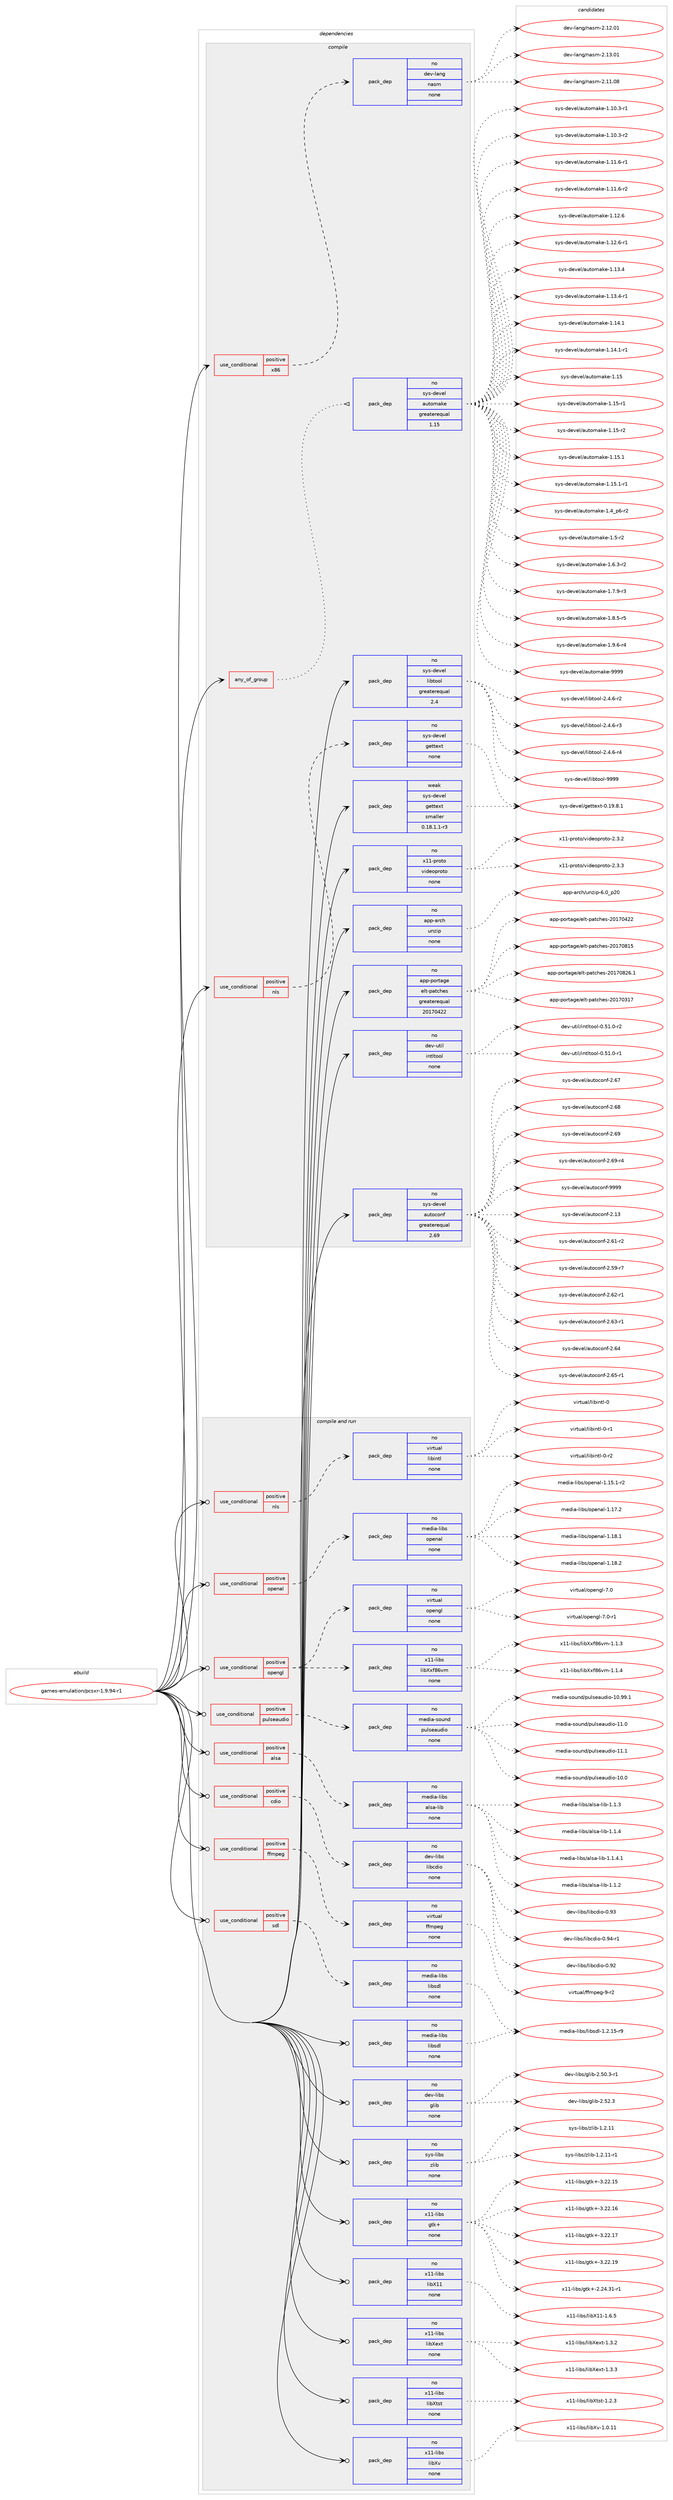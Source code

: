 digraph prolog {

# *************
# Graph options
# *************

newrank=true;
concentrate=true;
compound=true;
graph [rankdir=LR,fontname=Helvetica,fontsize=10,ranksep=1.5];#, ranksep=2.5, nodesep=0.2];
edge  [arrowhead=vee];
node  [fontname=Helvetica,fontsize=10];

# **********
# The ebuild
# **********

subgraph cluster_leftcol {
color=gray;
rank=same;
label=<<i>ebuild</i>>;
id [label="games-emulation/pcsxr-1.9.94-r1", color=red, width=4, href="../games-emulation/pcsxr-1.9.94-r1.svg"];
}

# ****************
# The dependencies
# ****************

subgraph cluster_midcol {
color=gray;
label=<<i>dependencies</i>>;
subgraph cluster_compile {
fillcolor="#eeeeee";
style=filled;
label=<<i>compile</i>>;
subgraph any4419 {
dependency296957 [label=<<TABLE BORDER="0" CELLBORDER="1" CELLSPACING="0" CELLPADDING="4"><TR><TD CELLPADDING="10">any_of_group</TD></TR></TABLE>>, shape=none, color=red];subgraph pack212446 {
dependency296958 [label=<<TABLE BORDER="0" CELLBORDER="1" CELLSPACING="0" CELLPADDING="4" WIDTH="220"><TR><TD ROWSPAN="6" CELLPADDING="30">pack_dep</TD></TR><TR><TD WIDTH="110">no</TD></TR><TR><TD>sys-devel</TD></TR><TR><TD>automake</TD></TR><TR><TD>greaterequal</TD></TR><TR><TD>1.15</TD></TR></TABLE>>, shape=none, color=blue];
}
dependency296957:e -> dependency296958:w [weight=20,style="dotted",arrowhead="oinv"];
}
id:e -> dependency296957:w [weight=20,style="solid",arrowhead="vee"];
subgraph cond80039 {
dependency296959 [label=<<TABLE BORDER="0" CELLBORDER="1" CELLSPACING="0" CELLPADDING="4"><TR><TD ROWSPAN="3" CELLPADDING="10">use_conditional</TD></TR><TR><TD>positive</TD></TR><TR><TD>nls</TD></TR></TABLE>>, shape=none, color=red];
subgraph pack212447 {
dependency296960 [label=<<TABLE BORDER="0" CELLBORDER="1" CELLSPACING="0" CELLPADDING="4" WIDTH="220"><TR><TD ROWSPAN="6" CELLPADDING="30">pack_dep</TD></TR><TR><TD WIDTH="110">no</TD></TR><TR><TD>sys-devel</TD></TR><TR><TD>gettext</TD></TR><TR><TD>none</TD></TR><TR><TD></TD></TR></TABLE>>, shape=none, color=blue];
}
dependency296959:e -> dependency296960:w [weight=20,style="dashed",arrowhead="vee"];
}
id:e -> dependency296959:w [weight=20,style="solid",arrowhead="vee"];
subgraph cond80040 {
dependency296961 [label=<<TABLE BORDER="0" CELLBORDER="1" CELLSPACING="0" CELLPADDING="4"><TR><TD ROWSPAN="3" CELLPADDING="10">use_conditional</TD></TR><TR><TD>positive</TD></TR><TR><TD>x86</TD></TR></TABLE>>, shape=none, color=red];
subgraph pack212448 {
dependency296962 [label=<<TABLE BORDER="0" CELLBORDER="1" CELLSPACING="0" CELLPADDING="4" WIDTH="220"><TR><TD ROWSPAN="6" CELLPADDING="30">pack_dep</TD></TR><TR><TD WIDTH="110">no</TD></TR><TR><TD>dev-lang</TD></TR><TR><TD>nasm</TD></TR><TR><TD>none</TD></TR><TR><TD></TD></TR></TABLE>>, shape=none, color=blue];
}
dependency296961:e -> dependency296962:w [weight=20,style="dashed",arrowhead="vee"];
}
id:e -> dependency296961:w [weight=20,style="solid",arrowhead="vee"];
subgraph pack212449 {
dependency296963 [label=<<TABLE BORDER="0" CELLBORDER="1" CELLSPACING="0" CELLPADDING="4" WIDTH="220"><TR><TD ROWSPAN="6" CELLPADDING="30">pack_dep</TD></TR><TR><TD WIDTH="110">no</TD></TR><TR><TD>app-arch</TD></TR><TR><TD>unzip</TD></TR><TR><TD>none</TD></TR><TR><TD></TD></TR></TABLE>>, shape=none, color=blue];
}
id:e -> dependency296963:w [weight=20,style="solid",arrowhead="vee"];
subgraph pack212450 {
dependency296964 [label=<<TABLE BORDER="0" CELLBORDER="1" CELLSPACING="0" CELLPADDING="4" WIDTH="220"><TR><TD ROWSPAN="6" CELLPADDING="30">pack_dep</TD></TR><TR><TD WIDTH="110">no</TD></TR><TR><TD>app-portage</TD></TR><TR><TD>elt-patches</TD></TR><TR><TD>greaterequal</TD></TR><TR><TD>20170422</TD></TR></TABLE>>, shape=none, color=blue];
}
id:e -> dependency296964:w [weight=20,style="solid",arrowhead="vee"];
subgraph pack212451 {
dependency296965 [label=<<TABLE BORDER="0" CELLBORDER="1" CELLSPACING="0" CELLPADDING="4" WIDTH="220"><TR><TD ROWSPAN="6" CELLPADDING="30">pack_dep</TD></TR><TR><TD WIDTH="110">no</TD></TR><TR><TD>dev-util</TD></TR><TR><TD>intltool</TD></TR><TR><TD>none</TD></TR><TR><TD></TD></TR></TABLE>>, shape=none, color=blue];
}
id:e -> dependency296965:w [weight=20,style="solid",arrowhead="vee"];
subgraph pack212452 {
dependency296966 [label=<<TABLE BORDER="0" CELLBORDER="1" CELLSPACING="0" CELLPADDING="4" WIDTH="220"><TR><TD ROWSPAN="6" CELLPADDING="30">pack_dep</TD></TR><TR><TD WIDTH="110">no</TD></TR><TR><TD>sys-devel</TD></TR><TR><TD>autoconf</TD></TR><TR><TD>greaterequal</TD></TR><TR><TD>2.69</TD></TR></TABLE>>, shape=none, color=blue];
}
id:e -> dependency296966:w [weight=20,style="solid",arrowhead="vee"];
subgraph pack212453 {
dependency296967 [label=<<TABLE BORDER="0" CELLBORDER="1" CELLSPACING="0" CELLPADDING="4" WIDTH="220"><TR><TD ROWSPAN="6" CELLPADDING="30">pack_dep</TD></TR><TR><TD WIDTH="110">no</TD></TR><TR><TD>sys-devel</TD></TR><TR><TD>libtool</TD></TR><TR><TD>greaterequal</TD></TR><TR><TD>2.4</TD></TR></TABLE>>, shape=none, color=blue];
}
id:e -> dependency296967:w [weight=20,style="solid",arrowhead="vee"];
subgraph pack212454 {
dependency296968 [label=<<TABLE BORDER="0" CELLBORDER="1" CELLSPACING="0" CELLPADDING="4" WIDTH="220"><TR><TD ROWSPAN="6" CELLPADDING="30">pack_dep</TD></TR><TR><TD WIDTH="110">no</TD></TR><TR><TD>x11-proto</TD></TR><TR><TD>videoproto</TD></TR><TR><TD>none</TD></TR><TR><TD></TD></TR></TABLE>>, shape=none, color=blue];
}
id:e -> dependency296968:w [weight=20,style="solid",arrowhead="vee"];
subgraph pack212455 {
dependency296969 [label=<<TABLE BORDER="0" CELLBORDER="1" CELLSPACING="0" CELLPADDING="4" WIDTH="220"><TR><TD ROWSPAN="6" CELLPADDING="30">pack_dep</TD></TR><TR><TD WIDTH="110">weak</TD></TR><TR><TD>sys-devel</TD></TR><TR><TD>gettext</TD></TR><TR><TD>smaller</TD></TR><TR><TD>0.18.1.1-r3</TD></TR></TABLE>>, shape=none, color=blue];
}
id:e -> dependency296969:w [weight=20,style="solid",arrowhead="vee"];
}
subgraph cluster_compileandrun {
fillcolor="#eeeeee";
style=filled;
label=<<i>compile and run</i>>;
subgraph cond80041 {
dependency296970 [label=<<TABLE BORDER="0" CELLBORDER="1" CELLSPACING="0" CELLPADDING="4"><TR><TD ROWSPAN="3" CELLPADDING="10">use_conditional</TD></TR><TR><TD>positive</TD></TR><TR><TD>alsa</TD></TR></TABLE>>, shape=none, color=red];
subgraph pack212456 {
dependency296971 [label=<<TABLE BORDER="0" CELLBORDER="1" CELLSPACING="0" CELLPADDING="4" WIDTH="220"><TR><TD ROWSPAN="6" CELLPADDING="30">pack_dep</TD></TR><TR><TD WIDTH="110">no</TD></TR><TR><TD>media-libs</TD></TR><TR><TD>alsa-lib</TD></TR><TR><TD>none</TD></TR><TR><TD></TD></TR></TABLE>>, shape=none, color=blue];
}
dependency296970:e -> dependency296971:w [weight=20,style="dashed",arrowhead="vee"];
}
id:e -> dependency296970:w [weight=20,style="solid",arrowhead="odotvee"];
subgraph cond80042 {
dependency296972 [label=<<TABLE BORDER="0" CELLBORDER="1" CELLSPACING="0" CELLPADDING="4"><TR><TD ROWSPAN="3" CELLPADDING="10">use_conditional</TD></TR><TR><TD>positive</TD></TR><TR><TD>cdio</TD></TR></TABLE>>, shape=none, color=red];
subgraph pack212457 {
dependency296973 [label=<<TABLE BORDER="0" CELLBORDER="1" CELLSPACING="0" CELLPADDING="4" WIDTH="220"><TR><TD ROWSPAN="6" CELLPADDING="30">pack_dep</TD></TR><TR><TD WIDTH="110">no</TD></TR><TR><TD>dev-libs</TD></TR><TR><TD>libcdio</TD></TR><TR><TD>none</TD></TR><TR><TD></TD></TR></TABLE>>, shape=none, color=blue];
}
dependency296972:e -> dependency296973:w [weight=20,style="dashed",arrowhead="vee"];
}
id:e -> dependency296972:w [weight=20,style="solid",arrowhead="odotvee"];
subgraph cond80043 {
dependency296974 [label=<<TABLE BORDER="0" CELLBORDER="1" CELLSPACING="0" CELLPADDING="4"><TR><TD ROWSPAN="3" CELLPADDING="10">use_conditional</TD></TR><TR><TD>positive</TD></TR><TR><TD>ffmpeg</TD></TR></TABLE>>, shape=none, color=red];
subgraph pack212458 {
dependency296975 [label=<<TABLE BORDER="0" CELLBORDER="1" CELLSPACING="0" CELLPADDING="4" WIDTH="220"><TR><TD ROWSPAN="6" CELLPADDING="30">pack_dep</TD></TR><TR><TD WIDTH="110">no</TD></TR><TR><TD>virtual</TD></TR><TR><TD>ffmpeg</TD></TR><TR><TD>none</TD></TR><TR><TD></TD></TR></TABLE>>, shape=none, color=blue];
}
dependency296974:e -> dependency296975:w [weight=20,style="dashed",arrowhead="vee"];
}
id:e -> dependency296974:w [weight=20,style="solid",arrowhead="odotvee"];
subgraph cond80044 {
dependency296976 [label=<<TABLE BORDER="0" CELLBORDER="1" CELLSPACING="0" CELLPADDING="4"><TR><TD ROWSPAN="3" CELLPADDING="10">use_conditional</TD></TR><TR><TD>positive</TD></TR><TR><TD>nls</TD></TR></TABLE>>, shape=none, color=red];
subgraph pack212459 {
dependency296977 [label=<<TABLE BORDER="0" CELLBORDER="1" CELLSPACING="0" CELLPADDING="4" WIDTH="220"><TR><TD ROWSPAN="6" CELLPADDING="30">pack_dep</TD></TR><TR><TD WIDTH="110">no</TD></TR><TR><TD>virtual</TD></TR><TR><TD>libintl</TD></TR><TR><TD>none</TD></TR><TR><TD></TD></TR></TABLE>>, shape=none, color=blue];
}
dependency296976:e -> dependency296977:w [weight=20,style="dashed",arrowhead="vee"];
}
id:e -> dependency296976:w [weight=20,style="solid",arrowhead="odotvee"];
subgraph cond80045 {
dependency296978 [label=<<TABLE BORDER="0" CELLBORDER="1" CELLSPACING="0" CELLPADDING="4"><TR><TD ROWSPAN="3" CELLPADDING="10">use_conditional</TD></TR><TR><TD>positive</TD></TR><TR><TD>openal</TD></TR></TABLE>>, shape=none, color=red];
subgraph pack212460 {
dependency296979 [label=<<TABLE BORDER="0" CELLBORDER="1" CELLSPACING="0" CELLPADDING="4" WIDTH="220"><TR><TD ROWSPAN="6" CELLPADDING="30">pack_dep</TD></TR><TR><TD WIDTH="110">no</TD></TR><TR><TD>media-libs</TD></TR><TR><TD>openal</TD></TR><TR><TD>none</TD></TR><TR><TD></TD></TR></TABLE>>, shape=none, color=blue];
}
dependency296978:e -> dependency296979:w [weight=20,style="dashed",arrowhead="vee"];
}
id:e -> dependency296978:w [weight=20,style="solid",arrowhead="odotvee"];
subgraph cond80046 {
dependency296980 [label=<<TABLE BORDER="0" CELLBORDER="1" CELLSPACING="0" CELLPADDING="4"><TR><TD ROWSPAN="3" CELLPADDING="10">use_conditional</TD></TR><TR><TD>positive</TD></TR><TR><TD>opengl</TD></TR></TABLE>>, shape=none, color=red];
subgraph pack212461 {
dependency296981 [label=<<TABLE BORDER="0" CELLBORDER="1" CELLSPACING="0" CELLPADDING="4" WIDTH="220"><TR><TD ROWSPAN="6" CELLPADDING="30">pack_dep</TD></TR><TR><TD WIDTH="110">no</TD></TR><TR><TD>virtual</TD></TR><TR><TD>opengl</TD></TR><TR><TD>none</TD></TR><TR><TD></TD></TR></TABLE>>, shape=none, color=blue];
}
dependency296980:e -> dependency296981:w [weight=20,style="dashed",arrowhead="vee"];
subgraph pack212462 {
dependency296982 [label=<<TABLE BORDER="0" CELLBORDER="1" CELLSPACING="0" CELLPADDING="4" WIDTH="220"><TR><TD ROWSPAN="6" CELLPADDING="30">pack_dep</TD></TR><TR><TD WIDTH="110">no</TD></TR><TR><TD>x11-libs</TD></TR><TR><TD>libXxf86vm</TD></TR><TR><TD>none</TD></TR><TR><TD></TD></TR></TABLE>>, shape=none, color=blue];
}
dependency296980:e -> dependency296982:w [weight=20,style="dashed",arrowhead="vee"];
}
id:e -> dependency296980:w [weight=20,style="solid",arrowhead="odotvee"];
subgraph cond80047 {
dependency296983 [label=<<TABLE BORDER="0" CELLBORDER="1" CELLSPACING="0" CELLPADDING="4"><TR><TD ROWSPAN="3" CELLPADDING="10">use_conditional</TD></TR><TR><TD>positive</TD></TR><TR><TD>pulseaudio</TD></TR></TABLE>>, shape=none, color=red];
subgraph pack212463 {
dependency296984 [label=<<TABLE BORDER="0" CELLBORDER="1" CELLSPACING="0" CELLPADDING="4" WIDTH="220"><TR><TD ROWSPAN="6" CELLPADDING="30">pack_dep</TD></TR><TR><TD WIDTH="110">no</TD></TR><TR><TD>media-sound</TD></TR><TR><TD>pulseaudio</TD></TR><TR><TD>none</TD></TR><TR><TD></TD></TR></TABLE>>, shape=none, color=blue];
}
dependency296983:e -> dependency296984:w [weight=20,style="dashed",arrowhead="vee"];
}
id:e -> dependency296983:w [weight=20,style="solid",arrowhead="odotvee"];
subgraph cond80048 {
dependency296985 [label=<<TABLE BORDER="0" CELLBORDER="1" CELLSPACING="0" CELLPADDING="4"><TR><TD ROWSPAN="3" CELLPADDING="10">use_conditional</TD></TR><TR><TD>positive</TD></TR><TR><TD>sdl</TD></TR></TABLE>>, shape=none, color=red];
subgraph pack212464 {
dependency296986 [label=<<TABLE BORDER="0" CELLBORDER="1" CELLSPACING="0" CELLPADDING="4" WIDTH="220"><TR><TD ROWSPAN="6" CELLPADDING="30">pack_dep</TD></TR><TR><TD WIDTH="110">no</TD></TR><TR><TD>media-libs</TD></TR><TR><TD>libsdl</TD></TR><TR><TD>none</TD></TR><TR><TD></TD></TR></TABLE>>, shape=none, color=blue];
}
dependency296985:e -> dependency296986:w [weight=20,style="dashed",arrowhead="vee"];
}
id:e -> dependency296985:w [weight=20,style="solid",arrowhead="odotvee"];
subgraph pack212465 {
dependency296987 [label=<<TABLE BORDER="0" CELLBORDER="1" CELLSPACING="0" CELLPADDING="4" WIDTH="220"><TR><TD ROWSPAN="6" CELLPADDING="30">pack_dep</TD></TR><TR><TD WIDTH="110">no</TD></TR><TR><TD>dev-libs</TD></TR><TR><TD>glib</TD></TR><TR><TD>none</TD></TR><TR><TD></TD></TR></TABLE>>, shape=none, color=blue];
}
id:e -> dependency296987:w [weight=20,style="solid",arrowhead="odotvee"];
subgraph pack212466 {
dependency296988 [label=<<TABLE BORDER="0" CELLBORDER="1" CELLSPACING="0" CELLPADDING="4" WIDTH="220"><TR><TD ROWSPAN="6" CELLPADDING="30">pack_dep</TD></TR><TR><TD WIDTH="110">no</TD></TR><TR><TD>media-libs</TD></TR><TR><TD>libsdl</TD></TR><TR><TD>none</TD></TR><TR><TD></TD></TR></TABLE>>, shape=none, color=blue];
}
id:e -> dependency296988:w [weight=20,style="solid",arrowhead="odotvee"];
subgraph pack212467 {
dependency296989 [label=<<TABLE BORDER="0" CELLBORDER="1" CELLSPACING="0" CELLPADDING="4" WIDTH="220"><TR><TD ROWSPAN="6" CELLPADDING="30">pack_dep</TD></TR><TR><TD WIDTH="110">no</TD></TR><TR><TD>sys-libs</TD></TR><TR><TD>zlib</TD></TR><TR><TD>none</TD></TR><TR><TD></TD></TR></TABLE>>, shape=none, color=blue];
}
id:e -> dependency296989:w [weight=20,style="solid",arrowhead="odotvee"];
subgraph pack212468 {
dependency296990 [label=<<TABLE BORDER="0" CELLBORDER="1" CELLSPACING="0" CELLPADDING="4" WIDTH="220"><TR><TD ROWSPAN="6" CELLPADDING="30">pack_dep</TD></TR><TR><TD WIDTH="110">no</TD></TR><TR><TD>x11-libs</TD></TR><TR><TD>gtk+</TD></TR><TR><TD>none</TD></TR><TR><TD></TD></TR></TABLE>>, shape=none, color=blue];
}
id:e -> dependency296990:w [weight=20,style="solid",arrowhead="odotvee"];
subgraph pack212469 {
dependency296991 [label=<<TABLE BORDER="0" CELLBORDER="1" CELLSPACING="0" CELLPADDING="4" WIDTH="220"><TR><TD ROWSPAN="6" CELLPADDING="30">pack_dep</TD></TR><TR><TD WIDTH="110">no</TD></TR><TR><TD>x11-libs</TD></TR><TR><TD>libX11</TD></TR><TR><TD>none</TD></TR><TR><TD></TD></TR></TABLE>>, shape=none, color=blue];
}
id:e -> dependency296991:w [weight=20,style="solid",arrowhead="odotvee"];
subgraph pack212470 {
dependency296992 [label=<<TABLE BORDER="0" CELLBORDER="1" CELLSPACING="0" CELLPADDING="4" WIDTH="220"><TR><TD ROWSPAN="6" CELLPADDING="30">pack_dep</TD></TR><TR><TD WIDTH="110">no</TD></TR><TR><TD>x11-libs</TD></TR><TR><TD>libXext</TD></TR><TR><TD>none</TD></TR><TR><TD></TD></TR></TABLE>>, shape=none, color=blue];
}
id:e -> dependency296992:w [weight=20,style="solid",arrowhead="odotvee"];
subgraph pack212471 {
dependency296993 [label=<<TABLE BORDER="0" CELLBORDER="1" CELLSPACING="0" CELLPADDING="4" WIDTH="220"><TR><TD ROWSPAN="6" CELLPADDING="30">pack_dep</TD></TR><TR><TD WIDTH="110">no</TD></TR><TR><TD>x11-libs</TD></TR><TR><TD>libXtst</TD></TR><TR><TD>none</TD></TR><TR><TD></TD></TR></TABLE>>, shape=none, color=blue];
}
id:e -> dependency296993:w [weight=20,style="solid",arrowhead="odotvee"];
subgraph pack212472 {
dependency296994 [label=<<TABLE BORDER="0" CELLBORDER="1" CELLSPACING="0" CELLPADDING="4" WIDTH="220"><TR><TD ROWSPAN="6" CELLPADDING="30">pack_dep</TD></TR><TR><TD WIDTH="110">no</TD></TR><TR><TD>x11-libs</TD></TR><TR><TD>libXv</TD></TR><TR><TD>none</TD></TR><TR><TD></TD></TR></TABLE>>, shape=none, color=blue];
}
id:e -> dependency296994:w [weight=20,style="solid",arrowhead="odotvee"];
}
subgraph cluster_run {
fillcolor="#eeeeee";
style=filled;
label=<<i>run</i>>;
}
}

# **************
# The candidates
# **************

subgraph cluster_choices {
rank=same;
color=gray;
label=<<i>candidates</i>>;

subgraph choice212446 {
color=black;
nodesep=1;
choice11512111545100101118101108479711711611110997107101454946494846514511449 [label="sys-devel/automake-1.10.3-r1", color=red, width=4,href="../sys-devel/automake-1.10.3-r1.svg"];
choice11512111545100101118101108479711711611110997107101454946494846514511450 [label="sys-devel/automake-1.10.3-r2", color=red, width=4,href="../sys-devel/automake-1.10.3-r2.svg"];
choice11512111545100101118101108479711711611110997107101454946494946544511449 [label="sys-devel/automake-1.11.6-r1", color=red, width=4,href="../sys-devel/automake-1.11.6-r1.svg"];
choice11512111545100101118101108479711711611110997107101454946494946544511450 [label="sys-devel/automake-1.11.6-r2", color=red, width=4,href="../sys-devel/automake-1.11.6-r2.svg"];
choice1151211154510010111810110847971171161111099710710145494649504654 [label="sys-devel/automake-1.12.6", color=red, width=4,href="../sys-devel/automake-1.12.6.svg"];
choice11512111545100101118101108479711711611110997107101454946495046544511449 [label="sys-devel/automake-1.12.6-r1", color=red, width=4,href="../sys-devel/automake-1.12.6-r1.svg"];
choice1151211154510010111810110847971171161111099710710145494649514652 [label="sys-devel/automake-1.13.4", color=red, width=4,href="../sys-devel/automake-1.13.4.svg"];
choice11512111545100101118101108479711711611110997107101454946495146524511449 [label="sys-devel/automake-1.13.4-r1", color=red, width=4,href="../sys-devel/automake-1.13.4-r1.svg"];
choice1151211154510010111810110847971171161111099710710145494649524649 [label="sys-devel/automake-1.14.1", color=red, width=4,href="../sys-devel/automake-1.14.1.svg"];
choice11512111545100101118101108479711711611110997107101454946495246494511449 [label="sys-devel/automake-1.14.1-r1", color=red, width=4,href="../sys-devel/automake-1.14.1-r1.svg"];
choice115121115451001011181011084797117116111109971071014549464953 [label="sys-devel/automake-1.15", color=red, width=4,href="../sys-devel/automake-1.15.svg"];
choice1151211154510010111810110847971171161111099710710145494649534511449 [label="sys-devel/automake-1.15-r1", color=red, width=4,href="../sys-devel/automake-1.15-r1.svg"];
choice1151211154510010111810110847971171161111099710710145494649534511450 [label="sys-devel/automake-1.15-r2", color=red, width=4,href="../sys-devel/automake-1.15-r2.svg"];
choice1151211154510010111810110847971171161111099710710145494649534649 [label="sys-devel/automake-1.15.1", color=red, width=4,href="../sys-devel/automake-1.15.1.svg"];
choice11512111545100101118101108479711711611110997107101454946495346494511449 [label="sys-devel/automake-1.15.1-r1", color=red, width=4,href="../sys-devel/automake-1.15.1-r1.svg"];
choice115121115451001011181011084797117116111109971071014549465295112544511450 [label="sys-devel/automake-1.4_p6-r2", color=red, width=4,href="../sys-devel/automake-1.4_p6-r2.svg"];
choice11512111545100101118101108479711711611110997107101454946534511450 [label="sys-devel/automake-1.5-r2", color=red, width=4,href="../sys-devel/automake-1.5-r2.svg"];
choice115121115451001011181011084797117116111109971071014549465446514511450 [label="sys-devel/automake-1.6.3-r2", color=red, width=4,href="../sys-devel/automake-1.6.3-r2.svg"];
choice115121115451001011181011084797117116111109971071014549465546574511451 [label="sys-devel/automake-1.7.9-r3", color=red, width=4,href="../sys-devel/automake-1.7.9-r3.svg"];
choice115121115451001011181011084797117116111109971071014549465646534511453 [label="sys-devel/automake-1.8.5-r5", color=red, width=4,href="../sys-devel/automake-1.8.5-r5.svg"];
choice115121115451001011181011084797117116111109971071014549465746544511452 [label="sys-devel/automake-1.9.6-r4", color=red, width=4,href="../sys-devel/automake-1.9.6-r4.svg"];
choice115121115451001011181011084797117116111109971071014557575757 [label="sys-devel/automake-9999", color=red, width=4,href="../sys-devel/automake-9999.svg"];
dependency296958:e -> choice11512111545100101118101108479711711611110997107101454946494846514511449:w [style=dotted,weight="100"];
dependency296958:e -> choice11512111545100101118101108479711711611110997107101454946494846514511450:w [style=dotted,weight="100"];
dependency296958:e -> choice11512111545100101118101108479711711611110997107101454946494946544511449:w [style=dotted,weight="100"];
dependency296958:e -> choice11512111545100101118101108479711711611110997107101454946494946544511450:w [style=dotted,weight="100"];
dependency296958:e -> choice1151211154510010111810110847971171161111099710710145494649504654:w [style=dotted,weight="100"];
dependency296958:e -> choice11512111545100101118101108479711711611110997107101454946495046544511449:w [style=dotted,weight="100"];
dependency296958:e -> choice1151211154510010111810110847971171161111099710710145494649514652:w [style=dotted,weight="100"];
dependency296958:e -> choice11512111545100101118101108479711711611110997107101454946495146524511449:w [style=dotted,weight="100"];
dependency296958:e -> choice1151211154510010111810110847971171161111099710710145494649524649:w [style=dotted,weight="100"];
dependency296958:e -> choice11512111545100101118101108479711711611110997107101454946495246494511449:w [style=dotted,weight="100"];
dependency296958:e -> choice115121115451001011181011084797117116111109971071014549464953:w [style=dotted,weight="100"];
dependency296958:e -> choice1151211154510010111810110847971171161111099710710145494649534511449:w [style=dotted,weight="100"];
dependency296958:e -> choice1151211154510010111810110847971171161111099710710145494649534511450:w [style=dotted,weight="100"];
dependency296958:e -> choice1151211154510010111810110847971171161111099710710145494649534649:w [style=dotted,weight="100"];
dependency296958:e -> choice11512111545100101118101108479711711611110997107101454946495346494511449:w [style=dotted,weight="100"];
dependency296958:e -> choice115121115451001011181011084797117116111109971071014549465295112544511450:w [style=dotted,weight="100"];
dependency296958:e -> choice11512111545100101118101108479711711611110997107101454946534511450:w [style=dotted,weight="100"];
dependency296958:e -> choice115121115451001011181011084797117116111109971071014549465446514511450:w [style=dotted,weight="100"];
dependency296958:e -> choice115121115451001011181011084797117116111109971071014549465546574511451:w [style=dotted,weight="100"];
dependency296958:e -> choice115121115451001011181011084797117116111109971071014549465646534511453:w [style=dotted,weight="100"];
dependency296958:e -> choice115121115451001011181011084797117116111109971071014549465746544511452:w [style=dotted,weight="100"];
dependency296958:e -> choice115121115451001011181011084797117116111109971071014557575757:w [style=dotted,weight="100"];
}
subgraph choice212447 {
color=black;
nodesep=1;
choice1151211154510010111810110847103101116116101120116454846495746564649 [label="sys-devel/gettext-0.19.8.1", color=red, width=4,href="../sys-devel/gettext-0.19.8.1.svg"];
dependency296960:e -> choice1151211154510010111810110847103101116116101120116454846495746564649:w [style=dotted,weight="100"];
}
subgraph choice212448 {
color=black;
nodesep=1;
choice100101118451089711010347110971151094550464949464856 [label="dev-lang/nasm-2.11.08", color=red, width=4,href="../dev-lang/nasm-2.11.08.svg"];
choice100101118451089711010347110971151094550464950464849 [label="dev-lang/nasm-2.12.01", color=red, width=4,href="../dev-lang/nasm-2.12.01.svg"];
choice100101118451089711010347110971151094550464951464849 [label="dev-lang/nasm-2.13.01", color=red, width=4,href="../dev-lang/nasm-2.13.01.svg"];
dependency296962:e -> choice100101118451089711010347110971151094550464949464856:w [style=dotted,weight="100"];
dependency296962:e -> choice100101118451089711010347110971151094550464950464849:w [style=dotted,weight="100"];
dependency296962:e -> choice100101118451089711010347110971151094550464951464849:w [style=dotted,weight="100"];
}
subgraph choice212449 {
color=black;
nodesep=1;
choice971121124597114991044711711012210511245544648951125048 [label="app-arch/unzip-6.0_p20", color=red, width=4,href="../app-arch/unzip-6.0_p20.svg"];
dependency296963:e -> choice971121124597114991044711711012210511245544648951125048:w [style=dotted,weight="100"];
}
subgraph choice212450 {
color=black;
nodesep=1;
choice97112112451121111141169710310147101108116451129711699104101115455048495548514955 [label="app-portage/elt-patches-20170317", color=red, width=4,href="../app-portage/elt-patches-20170317.svg"];
choice97112112451121111141169710310147101108116451129711699104101115455048495548525050 [label="app-portage/elt-patches-20170422", color=red, width=4,href="../app-portage/elt-patches-20170422.svg"];
choice97112112451121111141169710310147101108116451129711699104101115455048495548564953 [label="app-portage/elt-patches-20170815", color=red, width=4,href="../app-portage/elt-patches-20170815.svg"];
choice971121124511211111411697103101471011081164511297116991041011154550484955485650544649 [label="app-portage/elt-patches-20170826.1", color=red, width=4,href="../app-portage/elt-patches-20170826.1.svg"];
dependency296964:e -> choice97112112451121111141169710310147101108116451129711699104101115455048495548514955:w [style=dotted,weight="100"];
dependency296964:e -> choice97112112451121111141169710310147101108116451129711699104101115455048495548525050:w [style=dotted,weight="100"];
dependency296964:e -> choice97112112451121111141169710310147101108116451129711699104101115455048495548564953:w [style=dotted,weight="100"];
dependency296964:e -> choice971121124511211111411697103101471011081164511297116991041011154550484955485650544649:w [style=dotted,weight="100"];
}
subgraph choice212451 {
color=black;
nodesep=1;
choice1001011184511711610510847105110116108116111111108454846534946484511449 [label="dev-util/intltool-0.51.0-r1", color=red, width=4,href="../dev-util/intltool-0.51.0-r1.svg"];
choice1001011184511711610510847105110116108116111111108454846534946484511450 [label="dev-util/intltool-0.51.0-r2", color=red, width=4,href="../dev-util/intltool-0.51.0-r2.svg"];
dependency296965:e -> choice1001011184511711610510847105110116108116111111108454846534946484511449:w [style=dotted,weight="100"];
dependency296965:e -> choice1001011184511711610510847105110116108116111111108454846534946484511450:w [style=dotted,weight="100"];
}
subgraph choice212452 {
color=black;
nodesep=1;
choice115121115451001011181011084797117116111991111101024550464951 [label="sys-devel/autoconf-2.13", color=red, width=4,href="../sys-devel/autoconf-2.13.svg"];
choice1151211154510010111810110847971171161119911111010245504653574511455 [label="sys-devel/autoconf-2.59-r7", color=red, width=4,href="../sys-devel/autoconf-2.59-r7.svg"];
choice1151211154510010111810110847971171161119911111010245504654494511450 [label="sys-devel/autoconf-2.61-r2", color=red, width=4,href="../sys-devel/autoconf-2.61-r2.svg"];
choice1151211154510010111810110847971171161119911111010245504654504511449 [label="sys-devel/autoconf-2.62-r1", color=red, width=4,href="../sys-devel/autoconf-2.62-r1.svg"];
choice1151211154510010111810110847971171161119911111010245504654514511449 [label="sys-devel/autoconf-2.63-r1", color=red, width=4,href="../sys-devel/autoconf-2.63-r1.svg"];
choice115121115451001011181011084797117116111991111101024550465452 [label="sys-devel/autoconf-2.64", color=red, width=4,href="../sys-devel/autoconf-2.64.svg"];
choice1151211154510010111810110847971171161119911111010245504654534511449 [label="sys-devel/autoconf-2.65-r1", color=red, width=4,href="../sys-devel/autoconf-2.65-r1.svg"];
choice115121115451001011181011084797117116111991111101024550465455 [label="sys-devel/autoconf-2.67", color=red, width=4,href="../sys-devel/autoconf-2.67.svg"];
choice115121115451001011181011084797117116111991111101024550465456 [label="sys-devel/autoconf-2.68", color=red, width=4,href="../sys-devel/autoconf-2.68.svg"];
choice115121115451001011181011084797117116111991111101024550465457 [label="sys-devel/autoconf-2.69", color=red, width=4,href="../sys-devel/autoconf-2.69.svg"];
choice1151211154510010111810110847971171161119911111010245504654574511452 [label="sys-devel/autoconf-2.69-r4", color=red, width=4,href="../sys-devel/autoconf-2.69-r4.svg"];
choice115121115451001011181011084797117116111991111101024557575757 [label="sys-devel/autoconf-9999", color=red, width=4,href="../sys-devel/autoconf-9999.svg"];
dependency296966:e -> choice115121115451001011181011084797117116111991111101024550464951:w [style=dotted,weight="100"];
dependency296966:e -> choice1151211154510010111810110847971171161119911111010245504653574511455:w [style=dotted,weight="100"];
dependency296966:e -> choice1151211154510010111810110847971171161119911111010245504654494511450:w [style=dotted,weight="100"];
dependency296966:e -> choice1151211154510010111810110847971171161119911111010245504654504511449:w [style=dotted,weight="100"];
dependency296966:e -> choice1151211154510010111810110847971171161119911111010245504654514511449:w [style=dotted,weight="100"];
dependency296966:e -> choice115121115451001011181011084797117116111991111101024550465452:w [style=dotted,weight="100"];
dependency296966:e -> choice1151211154510010111810110847971171161119911111010245504654534511449:w [style=dotted,weight="100"];
dependency296966:e -> choice115121115451001011181011084797117116111991111101024550465455:w [style=dotted,weight="100"];
dependency296966:e -> choice115121115451001011181011084797117116111991111101024550465456:w [style=dotted,weight="100"];
dependency296966:e -> choice115121115451001011181011084797117116111991111101024550465457:w [style=dotted,weight="100"];
dependency296966:e -> choice1151211154510010111810110847971171161119911111010245504654574511452:w [style=dotted,weight="100"];
dependency296966:e -> choice115121115451001011181011084797117116111991111101024557575757:w [style=dotted,weight="100"];
}
subgraph choice212453 {
color=black;
nodesep=1;
choice1151211154510010111810110847108105981161111111084550465246544511450 [label="sys-devel/libtool-2.4.6-r2", color=red, width=4,href="../sys-devel/libtool-2.4.6-r2.svg"];
choice1151211154510010111810110847108105981161111111084550465246544511451 [label="sys-devel/libtool-2.4.6-r3", color=red, width=4,href="../sys-devel/libtool-2.4.6-r3.svg"];
choice1151211154510010111810110847108105981161111111084550465246544511452 [label="sys-devel/libtool-2.4.6-r4", color=red, width=4,href="../sys-devel/libtool-2.4.6-r4.svg"];
choice1151211154510010111810110847108105981161111111084557575757 [label="sys-devel/libtool-9999", color=red, width=4,href="../sys-devel/libtool-9999.svg"];
dependency296967:e -> choice1151211154510010111810110847108105981161111111084550465246544511450:w [style=dotted,weight="100"];
dependency296967:e -> choice1151211154510010111810110847108105981161111111084550465246544511451:w [style=dotted,weight="100"];
dependency296967:e -> choice1151211154510010111810110847108105981161111111084550465246544511452:w [style=dotted,weight="100"];
dependency296967:e -> choice1151211154510010111810110847108105981161111111084557575757:w [style=dotted,weight="100"];
}
subgraph choice212454 {
color=black;
nodesep=1;
choice12049494511211411111611147118105100101111112114111116111455046514650 [label="x11-proto/videoproto-2.3.2", color=red, width=4,href="../x11-proto/videoproto-2.3.2.svg"];
choice12049494511211411111611147118105100101111112114111116111455046514651 [label="x11-proto/videoproto-2.3.3", color=red, width=4,href="../x11-proto/videoproto-2.3.3.svg"];
dependency296968:e -> choice12049494511211411111611147118105100101111112114111116111455046514650:w [style=dotted,weight="100"];
dependency296968:e -> choice12049494511211411111611147118105100101111112114111116111455046514651:w [style=dotted,weight="100"];
}
subgraph choice212455 {
color=black;
nodesep=1;
choice1151211154510010111810110847103101116116101120116454846495746564649 [label="sys-devel/gettext-0.19.8.1", color=red, width=4,href="../sys-devel/gettext-0.19.8.1.svg"];
dependency296969:e -> choice1151211154510010111810110847103101116116101120116454846495746564649:w [style=dotted,weight="100"];
}
subgraph choice212456 {
color=black;
nodesep=1;
choice1091011001059745108105981154797108115974510810598454946494650 [label="media-libs/alsa-lib-1.1.2", color=red, width=4,href="../media-libs/alsa-lib-1.1.2.svg"];
choice1091011001059745108105981154797108115974510810598454946494651 [label="media-libs/alsa-lib-1.1.3", color=red, width=4,href="../media-libs/alsa-lib-1.1.3.svg"];
choice1091011001059745108105981154797108115974510810598454946494652 [label="media-libs/alsa-lib-1.1.4", color=red, width=4,href="../media-libs/alsa-lib-1.1.4.svg"];
choice10910110010597451081059811547971081159745108105984549464946524649 [label="media-libs/alsa-lib-1.1.4.1", color=red, width=4,href="../media-libs/alsa-lib-1.1.4.1.svg"];
dependency296971:e -> choice1091011001059745108105981154797108115974510810598454946494650:w [style=dotted,weight="100"];
dependency296971:e -> choice1091011001059745108105981154797108115974510810598454946494651:w [style=dotted,weight="100"];
dependency296971:e -> choice1091011001059745108105981154797108115974510810598454946494652:w [style=dotted,weight="100"];
dependency296971:e -> choice10910110010597451081059811547971081159745108105984549464946524649:w [style=dotted,weight="100"];
}
subgraph choice212457 {
color=black;
nodesep=1;
choice10010111845108105981154710810598991001051114548465750 [label="dev-libs/libcdio-0.92", color=red, width=4,href="../dev-libs/libcdio-0.92.svg"];
choice10010111845108105981154710810598991001051114548465751 [label="dev-libs/libcdio-0.93", color=red, width=4,href="../dev-libs/libcdio-0.93.svg"];
choice100101118451081059811547108105989910010511145484657524511449 [label="dev-libs/libcdio-0.94-r1", color=red, width=4,href="../dev-libs/libcdio-0.94-r1.svg"];
dependency296973:e -> choice10010111845108105981154710810598991001051114548465750:w [style=dotted,weight="100"];
dependency296973:e -> choice10010111845108105981154710810598991001051114548465751:w [style=dotted,weight="100"];
dependency296973:e -> choice100101118451081059811547108105989910010511145484657524511449:w [style=dotted,weight="100"];
}
subgraph choice212458 {
color=black;
nodesep=1;
choice118105114116117971084710210210911210110345574511450 [label="virtual/ffmpeg-9-r2", color=red, width=4,href="../virtual/ffmpeg-9-r2.svg"];
dependency296975:e -> choice118105114116117971084710210210911210110345574511450:w [style=dotted,weight="100"];
}
subgraph choice212459 {
color=black;
nodesep=1;
choice1181051141161179710847108105981051101161084548 [label="virtual/libintl-0", color=red, width=4,href="../virtual/libintl-0.svg"];
choice11810511411611797108471081059810511011610845484511449 [label="virtual/libintl-0-r1", color=red, width=4,href="../virtual/libintl-0-r1.svg"];
choice11810511411611797108471081059810511011610845484511450 [label="virtual/libintl-0-r2", color=red, width=4,href="../virtual/libintl-0-r2.svg"];
dependency296977:e -> choice1181051141161179710847108105981051101161084548:w [style=dotted,weight="100"];
dependency296977:e -> choice11810511411611797108471081059810511011610845484511449:w [style=dotted,weight="100"];
dependency296977:e -> choice11810511411611797108471081059810511011610845484511450:w [style=dotted,weight="100"];
}
subgraph choice212460 {
color=black;
nodesep=1;
choice1091011001059745108105981154711111210111097108454946495346494511450 [label="media-libs/openal-1.15.1-r2", color=red, width=4,href="../media-libs/openal-1.15.1-r2.svg"];
choice109101100105974510810598115471111121011109710845494649554650 [label="media-libs/openal-1.17.2", color=red, width=4,href="../media-libs/openal-1.17.2.svg"];
choice109101100105974510810598115471111121011109710845494649564649 [label="media-libs/openal-1.18.1", color=red, width=4,href="../media-libs/openal-1.18.1.svg"];
choice109101100105974510810598115471111121011109710845494649564650 [label="media-libs/openal-1.18.2", color=red, width=4,href="../media-libs/openal-1.18.2.svg"];
dependency296979:e -> choice1091011001059745108105981154711111210111097108454946495346494511450:w [style=dotted,weight="100"];
dependency296979:e -> choice109101100105974510810598115471111121011109710845494649554650:w [style=dotted,weight="100"];
dependency296979:e -> choice109101100105974510810598115471111121011109710845494649564649:w [style=dotted,weight="100"];
dependency296979:e -> choice109101100105974510810598115471111121011109710845494649564650:w [style=dotted,weight="100"];
}
subgraph choice212461 {
color=black;
nodesep=1;
choice118105114116117971084711111210111010310845554648 [label="virtual/opengl-7.0", color=red, width=4,href="../virtual/opengl-7.0.svg"];
choice1181051141161179710847111112101110103108455546484511449 [label="virtual/opengl-7.0-r1", color=red, width=4,href="../virtual/opengl-7.0-r1.svg"];
dependency296981:e -> choice118105114116117971084711111210111010310845554648:w [style=dotted,weight="100"];
dependency296981:e -> choice1181051141161179710847111112101110103108455546484511449:w [style=dotted,weight="100"];
}
subgraph choice212462 {
color=black;
nodesep=1;
choice120494945108105981154710810598881201025654118109454946494651 [label="x11-libs/libXxf86vm-1.1.3", color=red, width=4,href="../x11-libs/libXxf86vm-1.1.3.svg"];
choice120494945108105981154710810598881201025654118109454946494652 [label="x11-libs/libXxf86vm-1.1.4", color=red, width=4,href="../x11-libs/libXxf86vm-1.1.4.svg"];
dependency296982:e -> choice120494945108105981154710810598881201025654118109454946494651:w [style=dotted,weight="100"];
dependency296982:e -> choice120494945108105981154710810598881201025654118109454946494652:w [style=dotted,weight="100"];
}
subgraph choice212463 {
color=black;
nodesep=1;
choice109101100105974511511111711010047112117108115101971171001051114549484648 [label="media-sound/pulseaudio-10.0", color=red, width=4,href="../media-sound/pulseaudio-10.0.svg"];
choice109101100105974511511111711010047112117108115101971171001051114549484657574649 [label="media-sound/pulseaudio-10.99.1", color=red, width=4,href="../media-sound/pulseaudio-10.99.1.svg"];
choice109101100105974511511111711010047112117108115101971171001051114549494648 [label="media-sound/pulseaudio-11.0", color=red, width=4,href="../media-sound/pulseaudio-11.0.svg"];
choice109101100105974511511111711010047112117108115101971171001051114549494649 [label="media-sound/pulseaudio-11.1", color=red, width=4,href="../media-sound/pulseaudio-11.1.svg"];
dependency296984:e -> choice109101100105974511511111711010047112117108115101971171001051114549484648:w [style=dotted,weight="100"];
dependency296984:e -> choice109101100105974511511111711010047112117108115101971171001051114549484657574649:w [style=dotted,weight="100"];
dependency296984:e -> choice109101100105974511511111711010047112117108115101971171001051114549494648:w [style=dotted,weight="100"];
dependency296984:e -> choice109101100105974511511111711010047112117108115101971171001051114549494649:w [style=dotted,weight="100"];
}
subgraph choice212464 {
color=black;
nodesep=1;
choice1091011001059745108105981154710810598115100108454946504649534511457 [label="media-libs/libsdl-1.2.15-r9", color=red, width=4,href="../media-libs/libsdl-1.2.15-r9.svg"];
dependency296986:e -> choice1091011001059745108105981154710810598115100108454946504649534511457:w [style=dotted,weight="100"];
}
subgraph choice212465 {
color=black;
nodesep=1;
choice10010111845108105981154710310810598455046534846514511449 [label="dev-libs/glib-2.50.3-r1", color=red, width=4,href="../dev-libs/glib-2.50.3-r1.svg"];
choice1001011184510810598115471031081059845504653504651 [label="dev-libs/glib-2.52.3", color=red, width=4,href="../dev-libs/glib-2.52.3.svg"];
dependency296987:e -> choice10010111845108105981154710310810598455046534846514511449:w [style=dotted,weight="100"];
dependency296987:e -> choice1001011184510810598115471031081059845504653504651:w [style=dotted,weight="100"];
}
subgraph choice212466 {
color=black;
nodesep=1;
choice1091011001059745108105981154710810598115100108454946504649534511457 [label="media-libs/libsdl-1.2.15-r9", color=red, width=4,href="../media-libs/libsdl-1.2.15-r9.svg"];
dependency296988:e -> choice1091011001059745108105981154710810598115100108454946504649534511457:w [style=dotted,weight="100"];
}
subgraph choice212467 {
color=black;
nodesep=1;
choice1151211154510810598115471221081059845494650464949 [label="sys-libs/zlib-1.2.11", color=red, width=4,href="../sys-libs/zlib-1.2.11.svg"];
choice11512111545108105981154712210810598454946504649494511449 [label="sys-libs/zlib-1.2.11-r1", color=red, width=4,href="../sys-libs/zlib-1.2.11-r1.svg"];
dependency296989:e -> choice1151211154510810598115471221081059845494650464949:w [style=dotted,weight="100"];
dependency296989:e -> choice11512111545108105981154712210810598454946504649494511449:w [style=dotted,weight="100"];
}
subgraph choice212468 {
color=black;
nodesep=1;
choice12049494510810598115471031161074345504650524651494511449 [label="x11-libs/gtk+-2.24.31-r1", color=red, width=4,href="../x11-libs/gtk+-2.24.31-r1.svg"];
choice1204949451081059811547103116107434551465050464953 [label="x11-libs/gtk+-3.22.15", color=red, width=4,href="../x11-libs/gtk+-3.22.15.svg"];
choice1204949451081059811547103116107434551465050464954 [label="x11-libs/gtk+-3.22.16", color=red, width=4,href="../x11-libs/gtk+-3.22.16.svg"];
choice1204949451081059811547103116107434551465050464955 [label="x11-libs/gtk+-3.22.17", color=red, width=4,href="../x11-libs/gtk+-3.22.17.svg"];
choice1204949451081059811547103116107434551465050464957 [label="x11-libs/gtk+-3.22.19", color=red, width=4,href="../x11-libs/gtk+-3.22.19.svg"];
dependency296990:e -> choice12049494510810598115471031161074345504650524651494511449:w [style=dotted,weight="100"];
dependency296990:e -> choice1204949451081059811547103116107434551465050464953:w [style=dotted,weight="100"];
dependency296990:e -> choice1204949451081059811547103116107434551465050464954:w [style=dotted,weight="100"];
dependency296990:e -> choice1204949451081059811547103116107434551465050464955:w [style=dotted,weight="100"];
dependency296990:e -> choice1204949451081059811547103116107434551465050464957:w [style=dotted,weight="100"];
}
subgraph choice212469 {
color=black;
nodesep=1;
choice120494945108105981154710810598884949454946544653 [label="x11-libs/libX11-1.6.5", color=red, width=4,href="../x11-libs/libX11-1.6.5.svg"];
dependency296991:e -> choice120494945108105981154710810598884949454946544653:w [style=dotted,weight="100"];
}
subgraph choice212470 {
color=black;
nodesep=1;
choice12049494510810598115471081059888101120116454946514650 [label="x11-libs/libXext-1.3.2", color=red, width=4,href="../x11-libs/libXext-1.3.2.svg"];
choice12049494510810598115471081059888101120116454946514651 [label="x11-libs/libXext-1.3.3", color=red, width=4,href="../x11-libs/libXext-1.3.3.svg"];
dependency296992:e -> choice12049494510810598115471081059888101120116454946514650:w [style=dotted,weight="100"];
dependency296992:e -> choice12049494510810598115471081059888101120116454946514651:w [style=dotted,weight="100"];
}
subgraph choice212471 {
color=black;
nodesep=1;
choice12049494510810598115471081059888116115116454946504651 [label="x11-libs/libXtst-1.2.3", color=red, width=4,href="../x11-libs/libXtst-1.2.3.svg"];
dependency296993:e -> choice12049494510810598115471081059888116115116454946504651:w [style=dotted,weight="100"];
}
subgraph choice212472 {
color=black;
nodesep=1;
choice1204949451081059811547108105988811845494648464949 [label="x11-libs/libXv-1.0.11", color=red, width=4,href="../x11-libs/libXv-1.0.11.svg"];
dependency296994:e -> choice1204949451081059811547108105988811845494648464949:w [style=dotted,weight="100"];
}
}

}
